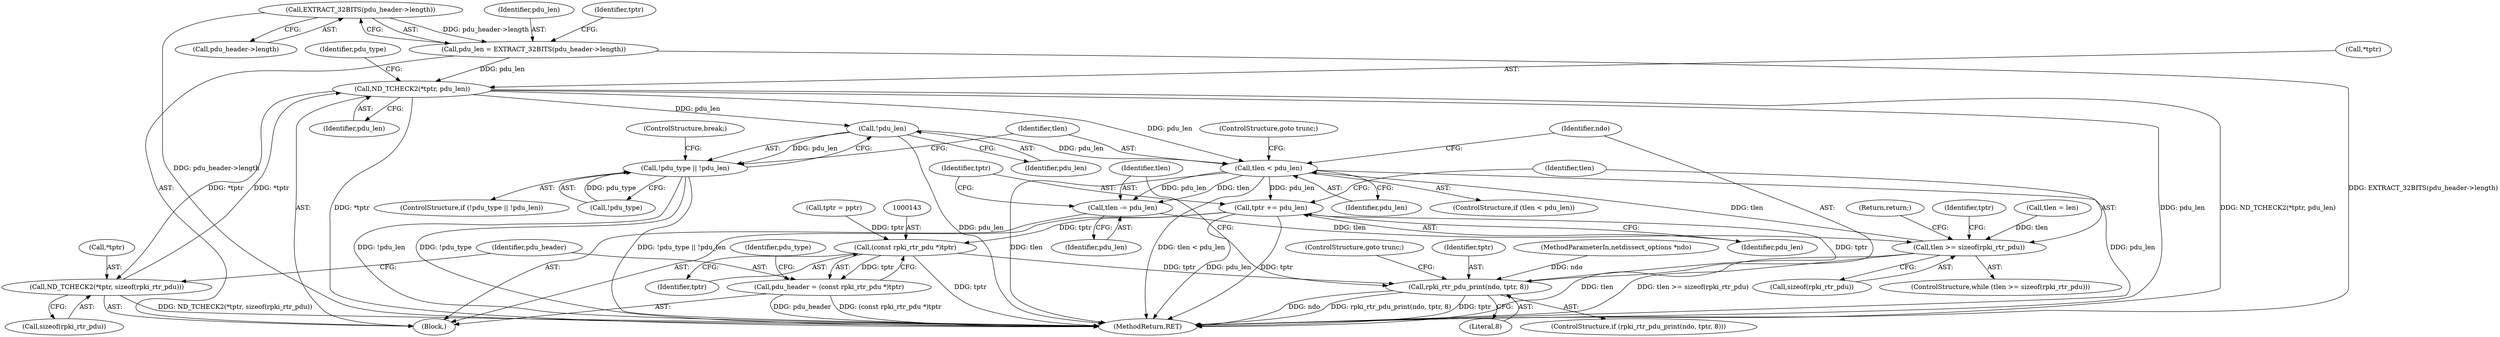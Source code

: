 digraph "1_tcpdump_83c64fce3a5226b080e535f5131a8a318f30e79b_0@pointer" {
"1000152" [label="(Call,EXTRACT_32BITS(pdu_header->length))"];
"1000150" [label="(Call,pdu_len = EXTRACT_32BITS(pdu_header->length))"];
"1000156" [label="(Call,ND_TCHECK2(*tptr, pdu_len))"];
"1000135" [label="(Call,ND_TCHECK2(*tptr, sizeof(rpki_rtr_pdu)))"];
"1000164" [label="(Call,!pdu_len)"];
"1000161" [label="(Call,!pdu_type || !pdu_len)"];
"1000169" [label="(Call,tlen < pdu_len)"];
"1000180" [label="(Call,tlen -= pdu_len)"];
"1000130" [label="(Call,tlen >= sizeof(rpki_rtr_pdu))"];
"1000183" [label="(Call,tptr += pdu_len)"];
"1000142" [label="(Call,(const rpki_rtr_pdu *)tptr)"];
"1000140" [label="(Call,pdu_header = (const rpki_rtr_pdu *)tptr)"];
"1000175" [label="(Call,rpki_rtr_pdu_print(ndo, tptr, 8))"];
"1000157" [label="(Call,*tptr)"];
"1000180" [label="(Call,tlen -= pdu_len)"];
"1000170" [label="(Identifier,tlen)"];
"1000112" [label="(Call,tptr = pptr)"];
"1000136" [label="(Call,*tptr)"];
"1000151" [label="(Identifier,pdu_len)"];
"1000174" [label="(ControlStructure,if (rpki_rtr_pdu_print(ndo, tptr, 8)))"];
"1000158" [label="(Identifier,tptr)"];
"1000144" [label="(Identifier,tptr)"];
"1000183" [label="(Call,tptr += pdu_len)"];
"1000129" [label="(ControlStructure,while (tlen >= sizeof(rpki_rtr_pdu)))"];
"1000178" [label="(Literal,8)"];
"1000159" [label="(Identifier,pdu_len)"];
"1000138" [label="(Call,sizeof(rpki_rtr_pdu))"];
"1000184" [label="(Identifier,tptr)"];
"1000194" [label="(MethodReturn,RET)"];
"1000186" [label="(Return,return;)"];
"1000142" [label="(Call,(const rpki_rtr_pdu *)tptr)"];
"1000169" [label="(Call,tlen < pdu_len)"];
"1000181" [label="(Identifier,tlen)"];
"1000185" [label="(Identifier,pdu_len)"];
"1000152" [label="(Call,EXTRACT_32BITS(pdu_header->length))"];
"1000137" [label="(Identifier,tptr)"];
"1000115" [label="(Call,tlen = len)"];
"1000134" [label="(Block,)"];
"1000162" [label="(Call,!pdu_type)"];
"1000176" [label="(Identifier,ndo)"];
"1000140" [label="(Call,pdu_header = (const rpki_rtr_pdu *)tptr)"];
"1000135" [label="(Call,ND_TCHECK2(*tptr, sizeof(rpki_rtr_pdu)))"];
"1000146" [label="(Identifier,pdu_type)"];
"1000165" [label="(Identifier,pdu_len)"];
"1000141" [label="(Identifier,pdu_header)"];
"1000164" [label="(Call,!pdu_len)"];
"1000171" [label="(Identifier,pdu_len)"];
"1000161" [label="(Call,!pdu_type || !pdu_len)"];
"1000163" [label="(Identifier,pdu_type)"];
"1000173" [label="(ControlStructure,goto trunc;)"];
"1000182" [label="(Identifier,pdu_len)"];
"1000150" [label="(Call,pdu_len = EXTRACT_32BITS(pdu_header->length))"];
"1000131" [label="(Identifier,tlen)"];
"1000156" [label="(Call,ND_TCHECK2(*tptr, pdu_len))"];
"1000167" [label="(ControlStructure,break;)"];
"1000179" [label="(ControlStructure,goto trunc;)"];
"1000177" [label="(Identifier,tptr)"];
"1000132" [label="(Call,sizeof(rpki_rtr_pdu))"];
"1000160" [label="(ControlStructure,if (!pdu_type || !pdu_len))"];
"1000153" [label="(Call,pdu_header->length)"];
"1000130" [label="(Call,tlen >= sizeof(rpki_rtr_pdu))"];
"1000175" [label="(Call,rpki_rtr_pdu_print(ndo, tptr, 8))"];
"1000103" [label="(MethodParameterIn,netdissect_options *ndo)"];
"1000168" [label="(ControlStructure,if (tlen < pdu_len))"];
"1000152" -> "1000150"  [label="AST: "];
"1000152" -> "1000153"  [label="CFG: "];
"1000153" -> "1000152"  [label="AST: "];
"1000150" -> "1000152"  [label="CFG: "];
"1000152" -> "1000194"  [label="DDG: pdu_header->length"];
"1000152" -> "1000150"  [label="DDG: pdu_header->length"];
"1000150" -> "1000134"  [label="AST: "];
"1000151" -> "1000150"  [label="AST: "];
"1000158" -> "1000150"  [label="CFG: "];
"1000150" -> "1000194"  [label="DDG: EXTRACT_32BITS(pdu_header->length)"];
"1000150" -> "1000156"  [label="DDG: pdu_len"];
"1000156" -> "1000134"  [label="AST: "];
"1000156" -> "1000159"  [label="CFG: "];
"1000157" -> "1000156"  [label="AST: "];
"1000159" -> "1000156"  [label="AST: "];
"1000163" -> "1000156"  [label="CFG: "];
"1000156" -> "1000194"  [label="DDG: *tptr"];
"1000156" -> "1000194"  [label="DDG: pdu_len"];
"1000156" -> "1000194"  [label="DDG: ND_TCHECK2(*tptr, pdu_len)"];
"1000156" -> "1000135"  [label="DDG: *tptr"];
"1000135" -> "1000156"  [label="DDG: *tptr"];
"1000156" -> "1000164"  [label="DDG: pdu_len"];
"1000156" -> "1000169"  [label="DDG: pdu_len"];
"1000135" -> "1000134"  [label="AST: "];
"1000135" -> "1000138"  [label="CFG: "];
"1000136" -> "1000135"  [label="AST: "];
"1000138" -> "1000135"  [label="AST: "];
"1000141" -> "1000135"  [label="CFG: "];
"1000135" -> "1000194"  [label="DDG: ND_TCHECK2(*tptr, sizeof(rpki_rtr_pdu))"];
"1000164" -> "1000161"  [label="AST: "];
"1000164" -> "1000165"  [label="CFG: "];
"1000165" -> "1000164"  [label="AST: "];
"1000161" -> "1000164"  [label="CFG: "];
"1000164" -> "1000194"  [label="DDG: pdu_len"];
"1000164" -> "1000161"  [label="DDG: pdu_len"];
"1000164" -> "1000169"  [label="DDG: pdu_len"];
"1000161" -> "1000160"  [label="AST: "];
"1000161" -> "1000162"  [label="CFG: "];
"1000162" -> "1000161"  [label="AST: "];
"1000167" -> "1000161"  [label="CFG: "];
"1000170" -> "1000161"  [label="CFG: "];
"1000161" -> "1000194"  [label="DDG: !pdu_len"];
"1000161" -> "1000194"  [label="DDG: !pdu_type"];
"1000161" -> "1000194"  [label="DDG: !pdu_type || !pdu_len"];
"1000162" -> "1000161"  [label="DDG: pdu_type"];
"1000169" -> "1000168"  [label="AST: "];
"1000169" -> "1000171"  [label="CFG: "];
"1000170" -> "1000169"  [label="AST: "];
"1000171" -> "1000169"  [label="AST: "];
"1000173" -> "1000169"  [label="CFG: "];
"1000176" -> "1000169"  [label="CFG: "];
"1000169" -> "1000194"  [label="DDG: tlen < pdu_len"];
"1000169" -> "1000194"  [label="DDG: pdu_len"];
"1000169" -> "1000194"  [label="DDG: tlen"];
"1000130" -> "1000169"  [label="DDG: tlen"];
"1000169" -> "1000180"  [label="DDG: pdu_len"];
"1000169" -> "1000180"  [label="DDG: tlen"];
"1000169" -> "1000183"  [label="DDG: pdu_len"];
"1000180" -> "1000134"  [label="AST: "];
"1000180" -> "1000182"  [label="CFG: "];
"1000181" -> "1000180"  [label="AST: "];
"1000182" -> "1000180"  [label="AST: "];
"1000184" -> "1000180"  [label="CFG: "];
"1000180" -> "1000130"  [label="DDG: tlen"];
"1000130" -> "1000129"  [label="AST: "];
"1000130" -> "1000132"  [label="CFG: "];
"1000131" -> "1000130"  [label="AST: "];
"1000132" -> "1000130"  [label="AST: "];
"1000137" -> "1000130"  [label="CFG: "];
"1000186" -> "1000130"  [label="CFG: "];
"1000130" -> "1000194"  [label="DDG: tlen >= sizeof(rpki_rtr_pdu)"];
"1000130" -> "1000194"  [label="DDG: tlen"];
"1000115" -> "1000130"  [label="DDG: tlen"];
"1000183" -> "1000134"  [label="AST: "];
"1000183" -> "1000185"  [label="CFG: "];
"1000184" -> "1000183"  [label="AST: "];
"1000185" -> "1000183"  [label="AST: "];
"1000131" -> "1000183"  [label="CFG: "];
"1000183" -> "1000194"  [label="DDG: pdu_len"];
"1000183" -> "1000194"  [label="DDG: tptr"];
"1000183" -> "1000142"  [label="DDG: tptr"];
"1000175" -> "1000183"  [label="DDG: tptr"];
"1000142" -> "1000140"  [label="AST: "];
"1000142" -> "1000144"  [label="CFG: "];
"1000143" -> "1000142"  [label="AST: "];
"1000144" -> "1000142"  [label="AST: "];
"1000140" -> "1000142"  [label="CFG: "];
"1000142" -> "1000194"  [label="DDG: tptr"];
"1000142" -> "1000140"  [label="DDG: tptr"];
"1000112" -> "1000142"  [label="DDG: tptr"];
"1000142" -> "1000175"  [label="DDG: tptr"];
"1000140" -> "1000134"  [label="AST: "];
"1000141" -> "1000140"  [label="AST: "];
"1000146" -> "1000140"  [label="CFG: "];
"1000140" -> "1000194"  [label="DDG: (const rpki_rtr_pdu *)tptr"];
"1000140" -> "1000194"  [label="DDG: pdu_header"];
"1000175" -> "1000174"  [label="AST: "];
"1000175" -> "1000178"  [label="CFG: "];
"1000176" -> "1000175"  [label="AST: "];
"1000177" -> "1000175"  [label="AST: "];
"1000178" -> "1000175"  [label="AST: "];
"1000179" -> "1000175"  [label="CFG: "];
"1000181" -> "1000175"  [label="CFG: "];
"1000175" -> "1000194"  [label="DDG: ndo"];
"1000175" -> "1000194"  [label="DDG: rpki_rtr_pdu_print(ndo, tptr, 8)"];
"1000175" -> "1000194"  [label="DDG: tptr"];
"1000103" -> "1000175"  [label="DDG: ndo"];
}
